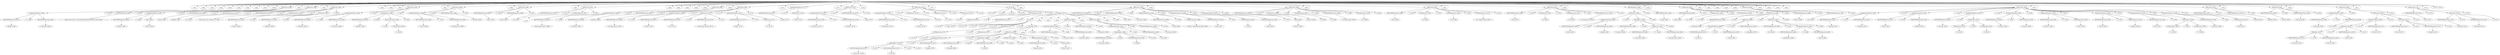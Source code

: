 digraph {

"Prog_44578"->"<
>44579";
"Prog_44578"->"<
>44580";
"Prog_44578"->"<
>44581";
"Prog_44578"->"<
>44582";
"Prog_44578"->"<
>44583";
"Prog_44578"->"<
>44584";
"Prog_44578"->"<
>44585";
"Prog_44578"->"<
>44586";
"Prog_44578"->"<
>44587";
"Prog_44578"->"<
>44588";
"Prog_44578"->"CallFunction_44589";
"CallFunction_44589"->"AssignmentOpetators_44590";
"AssignmentOpetators_44590"->"IDENTIFIERExpression_44591";
"IDENTIFIERExpression_44591"->"<datafile>44592";
"AssignmentOpetators_44590"->"<<->44593";
"AssignmentOpetators_44590"->"IDENTIFIERExpression_44594";
"IDENTIFIERExpression_44594"->"<read.table>44595";
"CallFunction_44589"->"<(>44596";
"CallFunction_44589"->"STRINGExpression_44597";
"STRINGExpression_44597"->"<http://www.uvm.edu/~dhowell/methods8/DataFiles/Tab18-10.dat>44598";
"CallFunction_44589"->"<,>44599";
"CallFunction_44589"->"AssignmentOpetators_44600";
"AssignmentOpetators_44600"->"IDENTIFIERExpression_44601";
"IDENTIFIERExpression_44601"->"<header>44602";
"AssignmentOpetators_44600"->"<=>44603";
"AssignmentOpetators_44600"->"TRUE_44604";
"TRUE_44604"->"<TRUE>44605";
"CallFunction_44589"->"<)>44606";
"Prog_44578"->"<
>44607";
"Prog_44578"->"CallFunction_44608";
"CallFunction_44608"->"IDENTIFIERExpression_44609";
"IDENTIFIERExpression_44609"->"<attach>44610";
"CallFunction_44608"->"<(>44611";
"CallFunction_44608"->"IDENTIFIERExpression_44612";
"IDENTIFIERExpression_44612"->"<datafile>44613";
"CallFunction_44608"->"<)>44614";
"Prog_44578"->"<
>44615";
"Prog_44578"->"CallFunction_44616";
"CallFunction_44616"->"IDENTIFIERExpression_44617";
"IDENTIFIERExpression_44617"->"<cat>44618";
"CallFunction_44616"->"<(>44619";
"CallFunction_44616"->"STRINGExpression_44620";
"STRINGExpression_44620"->"<The names of the variables are >44621";
"CallFunction_44616"->"<,>44622";
"CallFunction_44616"->"CallFunction_44623";
"CallFunction_44623"->"IDENTIFIERExpression_44624";
"IDENTIFIERExpression_44624"->"<names>44625";
"CallFunction_44623"->"<(>44626";
"CallFunction_44623"->"IDENTIFIERExpression_44627";
"IDENTIFIERExpression_44627"->"<datafile>44628";
"CallFunction_44623"->"<)>44629";
"CallFunction_44616"->"<)>44630";
"Prog_44578"->"<
>44631";
"Prog_44578"->"<
>44632";
"Prog_44578"->"<
>44633";
"Prog_44578"->"CallFunction_44634";
"CallFunction_44634"->"AssignmentOpetators_44635";
"AssignmentOpetators_44635"->"IDENTIFIERExpression_44636";
"IDENTIFIERExpression_44636"->"<newdata>44637";
"AssignmentOpetators_44635"->"<<->44638";
"AssignmentOpetators_44635"->"IDENTIFIERExpression_44639";
"IDENTIFIERExpression_44639"->"<as.matrix>44640";
"CallFunction_44634"->"<(>44641";
"CallFunction_44634"->"IndexingBasic_44642";
"IndexingBasic_44642"->"IDENTIFIERExpression_44643";
"IDENTIFIERExpression_44643"->"<datafile>44644";
"IndexingBasic_44642"->"<[>44645";
"IndexingBasic_44642"->"MinusOrPlusUnary_44646";
"MinusOrPlusUnary_44646"->"<->44647";
"MinusOrPlusUnary_44646"->"INTExpression_44648";
"INTExpression_44648"->"<1>44649";
"IndexingBasic_44642"->"<]>44650";
"CallFunction_44634"->"<)>44651";
"Prog_44578"->"<
>44652";
"Prog_44578"->"CallFunction_44653";
"CallFunction_44653"->"AssignmentOpetators_44654";
"AssignmentOpetators_44654"->"IDENTIFIERExpression_44655";
"IDENTIFIERExpression_44655"->"<result>44656";
"AssignmentOpetators_44654"->"<<->44657";
"AssignmentOpetators_44654"->"IDENTIFIERExpression_44658";
"IDENTIFIERExpression_44658"->"<friedman.test>44659";
"CallFunction_44653"->"<(>44660";
"CallFunction_44653"->"IDENTIFIERExpression_44661";
"IDENTIFIERExpression_44661"->"<newdata>44662";
"CallFunction_44653"->"<)>44663";
"Prog_44578"->"<
>44664";
"Prog_44578"->"CallFunction_44665";
"CallFunction_44665"->"IDENTIFIERExpression_44666";
"IDENTIFIERExpression_44666"->"<print>44667";
"CallFunction_44665"->"<(>44668";
"CallFunction_44665"->"IDENTIFIERExpression_44669";
"IDENTIFIERExpression_44669"->"<result>44670";
"CallFunction_44665"->"<)>44671";
"Prog_44578"->"<
>44672";
"Prog_44578"->"CallFunction_44673";
"CallFunction_44673"->"IDENTIFIERExpression_44674";
"IDENTIFIERExpression_44674"->"<cat>44675";
"CallFunction_44673"->"<(>44676";
"CallFunction_44673"->"STRINGExpression_44677";
"STRINGExpression_44677"->"<\n\n>44678";
"CallFunction_44673"->"<)>44679";
"Prog_44578"->"<
>44680";
"Prog_44578"->"<
>44681";
"Prog_44578"->"<
>44682";
"Prog_44578"->"<
>44683";
"Prog_44578"->"<
>44684";
"Prog_44578"->"CallFunction_44685";
"CallFunction_44685"->"AssignmentOpetators_44686";
"AssignmentOpetators_44686"->"IDENTIFIERExpression_44687";
"IDENTIFIERExpression_44687"->"<mean.samp.columns>44688";
"AssignmentOpetators_44686"->"<<->44689";
"AssignmentOpetators_44686"->"IDENTIFIERExpression_44690";
"IDENTIFIERExpression_44690"->"<colMeans>44691";
"CallFunction_44685"->"<(>44692";
"CallFunction_44685"->"IDENTIFIERExpression_44693";
"IDENTIFIERExpression_44693"->"<newdata>44694";
"CallFunction_44685"->"<)>44695";
"Prog_44578"->"<
>44696";
"Prog_44578"->"CallFunction_44697";
"CallFunction_44697"->"AssignmentOpetators_44698";
"AssignmentOpetators_44698"->"IDENTIFIERExpression_44699";
"IDENTIFIERExpression_44699"->"<var.samp.means>44700";
"AssignmentOpetators_44698"->"<<->44701";
"AssignmentOpetators_44698"->"IDENTIFIERExpression_44702";
"IDENTIFIERExpression_44702"->"<round>44703";
"CallFunction_44697"->"<(>44704";
"CallFunction_44697"->"CallFunction_44705";
"CallFunction_44705"->"IDENTIFIERExpression_44706";
"IDENTIFIERExpression_44706"->"<var>44707";
"CallFunction_44705"->"<(>44708";
"CallFunction_44705"->"IDENTIFIERExpression_44709";
"IDENTIFIERExpression_44709"->"<mean.samp.columns>44710";
"CallFunction_44705"->"<)>44711";
"CallFunction_44697"->"<,>44712";
"CallFunction_44697"->"AssignmentOpetators_44713";
"AssignmentOpetators_44713"->"IDENTIFIERExpression_44714";
"IDENTIFIERExpression_44714"->"<digits>44715";
"AssignmentOpetators_44713"->"<=>44716";
"AssignmentOpetators_44713"->"INTExpression_44717";
"INTExpression_44717"->"<2>44718";
"CallFunction_44697"->"<)>44719";
"Prog_44578"->"<
>44720";
"Prog_44578"->"AssignmentOpetators_44721";
"AssignmentOpetators_44721"->"IDENTIFIERExpression_44722";
"IDENTIFIERExpression_44722"->"<nreps>44723";
"AssignmentOpetators_44721"->"<=>44724";
"AssignmentOpetators_44721"->"INTExpression_44725";
"INTExpression_44725"->"<10000>44726";
"Prog_44578"->"<
>44727";
"Prog_44578"->"CallFunction_44728";
"CallFunction_44728"->"AssignmentOpetators_44729";
"AssignmentOpetators_44729"->"IDENTIFIERExpression_44730";
"IDENTIFIERExpression_44730"->"<var.means>44731";
"AssignmentOpetators_44729"->"<<->44732";
"AssignmentOpetators_44729"->"IDENTIFIERExpression_44733";
"IDENTIFIERExpression_44733"->"<numeric>44734";
"CallFunction_44728"->"<(>44735";
"CallFunction_44728"->"IDENTIFIERExpression_44736";
"IDENTIFIERExpression_44736"->"<nreps>44737";
"CallFunction_44728"->"<)>44738";
"Prog_44578"->"<
>44739";
"Prog_44578"->"CallFunction_44740";
"CallFunction_44740"->"AssignmentOpetators_44741";
"AssignmentOpetators_44741"->"IDENTIFIERExpression_44742";
"IDENTIFIERExpression_44742"->"<newmatrix>44743";
"AssignmentOpetators_44741"->"<<->44744";
"AssignmentOpetators_44741"->"IDENTIFIERExpression_44745";
"IDENTIFIERExpression_44745"->"<matrix>44746";
"CallFunction_44740"->"<(>44747";
"CallFunction_44740"->"INTExpression_44748";
"INTExpression_44748"->"<0>44749";
"CallFunction_44740"->"<,>44750";
"CallFunction_44740"->"INTExpression_44751";
"INTExpression_44751"->"<17>44752";
"CallFunction_44740"->"<,>44753";
"CallFunction_44740"->"INTExpression_44754";
"INTExpression_44754"->"<3>44755";
"CallFunction_44740"->"<)>44756";
"Prog_44578"->"<
>44757";
"Prog_44578"->"For_44758";
"For_44758"->"<for>44759";
"For_44758"->"<(>44760";
"For_44758"->"<i>44761";
"For_44758"->"<in>44762";
"For_44758"->"ColonOperator_44763";
"ColonOperator_44763"->"INTExpression_44764";
"INTExpression_44764"->"<1>44765";
"ColonOperator_44763"->"<:>44766";
"ColonOperator_44763"->"IDENTIFIERExpression_44767";
"IDENTIFIERExpression_44767"->"<nreps>44768";
"For_44758"->"<)>44769";
"For_44758"->"Compound_44770";
"Compound_44770"->"<{>44771";
"Compound_44770"->"For_44772";
"For_44772"->"<for>44773";
"For_44772"->"<(>44774";
"For_44772"->"<j>44775";
"For_44772"->"<in>44776";
"For_44772"->"ColonOperator_44777";
"ColonOperator_44777"->"INTExpression_44778";
"INTExpression_44778"->"<1>44779";
"ColonOperator_44777"->"<:>44780";
"ColonOperator_44777"->"INTExpression_44781";
"INTExpression_44781"->"<17>44782";
"For_44772"->"<)>44783";
"For_44772"->"Compound_44784";
"Compound_44784"->"<{>44785";
"Compound_44784"->"CallFunction_44786";
"CallFunction_44786"->"AssignmentOpetators_44787";
"AssignmentOpetators_44787"->"IndexingBasic_44788";
"IndexingBasic_44788"->"IDENTIFIERExpression_44789";
"IDENTIFIERExpression_44789"->"<newmatrix>44790";
"IndexingBasic_44788"->"<[>44791";
"IndexingBasic_44788"->"IDENTIFIERExpression_44792";
"IDENTIFIERExpression_44792"->"<j>44793";
"IndexingBasic_44788"->"<,>44794";
"IndexingBasic_44788"->"<]>44795";
"AssignmentOpetators_44787"->"<<->44796";
"AssignmentOpetators_44787"->"IDENTIFIERExpression_44797";
"IDENTIFIERExpression_44797"->"<sample>44798";
"CallFunction_44786"->"<(>44799";
"CallFunction_44786"->"IndexingBasic_44800";
"IndexingBasic_44800"->"IDENTIFIERExpression_44801";
"IDENTIFIERExpression_44801"->"<newdata>44802";
"IndexingBasic_44800"->"<[>44803";
"IndexingBasic_44800"->"IDENTIFIERExpression_44804";
"IDENTIFIERExpression_44804"->"<j>44805";
"IndexingBasic_44800"->"<,>44806";
"IndexingBasic_44800"->"<]>44807";
"CallFunction_44786"->"<,>44808";
"CallFunction_44786"->"INTExpression_44809";
"INTExpression_44809"->"<3>44810";
"CallFunction_44786"->"<,>44811";
"CallFunction_44786"->"AssignmentOpetators_44812";
"AssignmentOpetators_44812"->"IDENTIFIERExpression_44813";
"IDENTIFIERExpression_44813"->"<replace>44814";
"AssignmentOpetators_44812"->"<=>44815";
"AssignmentOpetators_44812"->"FALSE_44816";
"FALSE_44816"->"<FALSE>44817";
"CallFunction_44786"->"<)>44818";
"Compound_44784"->"<
>44819";
"Compound_44784"->"<}>44820";
"Compound_44770"->"<
>44821";
"Compound_44770"->"<
>44822";
"Compound_44770"->"<
>44823";
"Compound_44770"->"CallFunction_44824";
"CallFunction_44824"->"AssignmentOpetators_44825";
"AssignmentOpetators_44825"->"IDENTIFIERExpression_44826";
"IDENTIFIERExpression_44826"->"<col.means>44827";
"AssignmentOpetators_44825"->"<<->44828";
"AssignmentOpetators_44825"->"IDENTIFIERExpression_44829";
"IDENTIFIERExpression_44829"->"<colMeans>44830";
"CallFunction_44824"->"<(>44831";
"CallFunction_44824"->"IDENTIFIERExpression_44832";
"IDENTIFIERExpression_44832"->"<newmatrix>44833";
"CallFunction_44824"->"<)>44834";
"Compound_44770"->"<
>44835";
"Compound_44770"->"CallFunction_44836";
"CallFunction_44836"->"AssignmentOpetators_44837";
"AssignmentOpetators_44837"->"IndexingBasic_44838";
"IndexingBasic_44838"->"IDENTIFIERExpression_44839";
"IDENTIFIERExpression_44839"->"<var.means>44840";
"IndexingBasic_44838"->"<[>44841";
"IndexingBasic_44838"->"IDENTIFIERExpression_44842";
"IDENTIFIERExpression_44842"->"<i>44843";
"IndexingBasic_44838"->"<]>44844";
"AssignmentOpetators_44837"->"<<->44845";
"AssignmentOpetators_44837"->"IDENTIFIERExpression_44846";
"IDENTIFIERExpression_44846"->"<var>44847";
"CallFunction_44836"->"<(>44848";
"CallFunction_44836"->"IDENTIFIERExpression_44849";
"IDENTIFIERExpression_44849"->"<col.means>44850";
"CallFunction_44836"->"<)>44851";
"Compound_44770"->"<
>44852";
"Compound_44770"->"<}>44853";
"Prog_44578"->"<
>44854";
"Prog_44578"->"CallFunction_44855";
"CallFunction_44855"->"IDENTIFIERExpression_44856";
"IDENTIFIERExpression_44856"->"<hist>44857";
"CallFunction_44855"->"<(>44858";
"CallFunction_44855"->"IDENTIFIERExpression_44859";
"IDENTIFIERExpression_44859"->"<var.means>44860";
"CallFunction_44855"->"<,>44861";
"CallFunction_44855"->"AssignmentOpetators_44862";
"AssignmentOpetators_44862"->"IDENTIFIERExpression_44863";
"IDENTIFIERExpression_44863"->"<xlab>44864";
"AssignmentOpetators_44862"->"<=>44865";
"AssignmentOpetators_44862"->"STRINGExpression_44866";
"STRINGExpression_44866"->"<Variance of Randomized Means>44867";
"CallFunction_44855"->"<,>44868";
"CallFunction_44855"->"AssignmentOpetators_44869";
"AssignmentOpetators_44869"->"IDENTIFIERExpression_44870";
"IDENTIFIERExpression_44870"->"<main>44871";
"AssignmentOpetators_44869"->"<=>44872";
"AssignmentOpetators_44869"->"STRINGExpression_44873";
"STRINGExpression_44873"->"<>44874";
"CallFunction_44855"->"<,>44875";
"CallFunction_44855"->"AssignmentOpetators_44876";
"AssignmentOpetators_44876"->"IDENTIFIERExpression_44877";
"IDENTIFIERExpression_44877"->"<freq>44878";
"AssignmentOpetators_44876"->"<=>44879";
"AssignmentOpetators_44876"->"FALSE_44880";
"FALSE_44880"->"<FALSE>44881";
"CallFunction_44855"->"<)>44882";
"Prog_44578"->"<
>44883";
"Prog_44578"->"CallFunction_44884";
"CallFunction_44884"->"IDENTIFIERExpression_44885";
"IDENTIFIERExpression_44885"->"<arrows>44886";
"CallFunction_44884"->"<(>44887";
"CallFunction_44884"->"INTExpression_44888";
"INTExpression_44888"->"<8>44889";
"CallFunction_44884"->"<,>44890";
"CallFunction_44884"->"FLOATExpression_44891";
"FLOATExpression_44891"->"<.3>44892";
"CallFunction_44884"->"<,>44893";
"CallFunction_44884"->"IDENTIFIERExpression_44894";
"IDENTIFIERExpression_44894"->"<var.samp.means>44895";
"CallFunction_44884"->"<,>44896";
"CallFunction_44884"->"FLOATExpression_44897";
"FLOATExpression_44897"->"<.05>44898";
"CallFunction_44884"->"<)>44899";
"Prog_44578"->"<
>44900";
"Prog_44578"->"CallFunction_44901";
"CallFunction_44901"->"IDENTIFIERExpression_44902";
"IDENTIFIERExpression_44902"->"<text>44903";
"CallFunction_44901"->"<(>44904";
"CallFunction_44901"->"INTExpression_44905";
"INTExpression_44905"->"<8>44906";
"CallFunction_44901"->"<,>44907";
"CallFunction_44901"->"FLOATExpression_44908";
"FLOATExpression_44908"->"<.33>44909";
"CallFunction_44901"->"<,>44910";
"CallFunction_44901"->"STRINGExpression_44911";
"STRINGExpression_44911"->"<Var. Sample Means>44912";
"CallFunction_44901"->"<)>44913";
"Prog_44578"->"<
>44914";
"Prog_44578"->"CallFunction_44915";
"CallFunction_44915"->"IDENTIFIERExpression_44916";
"IDENTIFIERExpression_44916"->"<text>44917";
"CallFunction_44915"->"<(>44918";
"CallFunction_44915"->"INTExpression_44919";
"INTExpression_44919"->"<8>44920";
"CallFunction_44915"->"<,>44921";
"CallFunction_44915"->"FLOATExpression_44922";
"FLOATExpression_44922"->"<.29>44923";
"CallFunction_44915"->"<,>44924";
"CallFunction_44915"->"IDENTIFIERExpression_44925";
"IDENTIFIERExpression_44925"->"<var.samp.means>44926";
"CallFunction_44915"->"<)>44927";
"Prog_44578"->"<
>44928";
"Prog_44578"->"MultOrDivBinary_44929";
"MultOrDivBinary_44929"->"CallFunction_44930";
"CallFunction_44930"->"AssignmentOpetators_44931";
"AssignmentOpetators_44931"->"IDENTIFIERExpression_44932";
"IDENTIFIERExpression_44932"->"<prob>44933";
"AssignmentOpetators_44931"->"<<->44934";
"AssignmentOpetators_44931"->"IDENTIFIERExpression_44935";
"IDENTIFIERExpression_44935"->"<length>44936";
"CallFunction_44930"->"<(>44937";
"CallFunction_44930"->"IndexingBasic_44938";
"IndexingBasic_44938"->"IDENTIFIERExpression_44939";
"IDENTIFIERExpression_44939"->"<var.means>44940";
"IndexingBasic_44938"->"<[>44941";
"IndexingBasic_44938"->"Comparisons_44942";
"Comparisons_44942"->"IDENTIFIERExpression_44943";
"IDENTIFIERExpression_44943"->"<var.means>44944";
"Comparisons_44942"->"<>=>44945";
"Comparisons_44942"->"IDENTIFIERExpression_44946";
"IDENTIFIERExpression_44946"->"<var.samp.means>44947";
"IndexingBasic_44938"->"<]>44948";
"CallFunction_44930"->"<)>44949";
"MultOrDivBinary_44929"->"</>44950";
"MultOrDivBinary_44929"->"IDENTIFIERExpression_44951";
"IDENTIFIERExpression_44951"->"<nreps>44952";
"Prog_44578"->"<
>44953";
"Prog_44578"->"CallFunction_44954";
"CallFunction_44954"->"IDENTIFIERExpression_44955";
"IDENTIFIERExpression_44955"->"<text>44956";
"CallFunction_44954"->"<(>44957";
"CallFunction_44954"->"INTExpression_44958";
"INTExpression_44958"->"<10>44959";
"CallFunction_44954"->"<,>44960";
"CallFunction_44954"->"FLOATExpression_44961";
"FLOATExpression_44961"->"<.10>44962";
"CallFunction_44954"->"<,>44963";
"CallFunction_44954"->"CallFunction_44964";
"CallFunction_44964"->"IDENTIFIERExpression_44965";
"IDENTIFIERExpression_44965"->"<substitute>44966";
"CallFunction_44964"->"<(>44967";
"CallFunction_44964"->"Comparisons_44968";
"Comparisons_44968"->"MinusOrPlusBinary_44969";
"MinusOrPlusBinary_44969"->"IDENTIFIERExpression_44970";
"IDENTIFIERExpression_44970"->"<p>44971";
"MinusOrPlusBinary_44969"->"<->44972";
"MinusOrPlusBinary_44969"->"IDENTIFIERExpression_44973";
"IDENTIFIERExpression_44973"->"<value>44974";
"Comparisons_44968"->"<==>44975";
"Comparisons_44968"->"IDENTIFIERExpression_44976";
"IDENTIFIERExpression_44976"->"<probability>44977";
"CallFunction_44964"->"<,>44978";
"CallFunction_44964"->"CallFunction_44979";
"CallFunction_44979"->"IDENTIFIERExpression_44980";
"IDENTIFIERExpression_44980"->"<list>44981";
"CallFunction_44979"->"<(>44982";
"CallFunction_44979"->"AssignmentOpetators_44983";
"AssignmentOpetators_44983"->"IDENTIFIERExpression_44984";
"IDENTIFIERExpression_44984"->"<probability>44985";
"AssignmentOpetators_44983"->"<=>44986";
"AssignmentOpetators_44983"->"IDENTIFIERExpression_44987";
"IDENTIFIERExpression_44987"->"<prob>44988";
"CallFunction_44979"->"<)>44989";
"CallFunction_44964"->"<)>44990";
"CallFunction_44954"->"<)>44991";
"Prog_44578"->"<
>44992";
"Prog_44578"->"<
>44993";
"Prog_44578"->"<
>44994";
"Prog_44578"->"<
>44995";
"Prog_44578"->"<
>44996";
"Prog_44578"->"CallFunction_44997";
"CallFunction_44997"->"IDENTIFIERExpression_44998";
"IDENTIFIERExpression_44998"->"<library>44999";
"CallFunction_44997"->"<(>45000";
"CallFunction_44997"->"IDENTIFIERExpression_45001";
"IDENTIFIERExpression_45001"->"<car>45002";
"CallFunction_44997"->"<)>45003";
"Prog_44578"->"<
>45004";
"Prog_44578"->"<
>45005";
"Prog_44578"->"<
>45006";
"Prog_44578"->"<
>45007";
"Prog_44578"->"CallFunction_45008";
"CallFunction_45008"->"AssignmentOpetators_45009";
"AssignmentOpetators_45009"->"IDENTIFIERExpression_45010";
"IDENTIFIERExpression_45010"->"<datLong>45011";
"AssignmentOpetators_45009"->"<<->45012";
"AssignmentOpetators_45009"->"IDENTIFIERExpression_45013";
"IDENTIFIERExpression_45013"->"<reshape>45014";
"CallFunction_45008"->"<(>45015";
"CallFunction_45008"->"AssignmentOpetators_45016";
"AssignmentOpetators_45016"->"IDENTIFIERExpression_45017";
"IDENTIFIERExpression_45017"->"<data>45018";
"AssignmentOpetators_45016"->"<=>45019";
"AssignmentOpetators_45016"->"IDENTIFIERExpression_45020";
"IDENTIFIERExpression_45020"->"<datafile>45021";
"CallFunction_45008"->"<,>45022";
"CallFunction_45008"->"AssignmentOpetators_45023";
"AssignmentOpetators_45023"->"IDENTIFIERExpression_45024";
"IDENTIFIERExpression_45024"->"<varying>45025";
"AssignmentOpetators_45023"->"<=>45026";
"AssignmentOpetators_45023"->"ColonOperator_45027";
"ColonOperator_45027"->"INTExpression_45028";
"INTExpression_45028"->"<2>45029";
"ColonOperator_45027"->"<:>45030";
"ColonOperator_45027"->"INTExpression_45031";
"INTExpression_45031"->"<4>45032";
"CallFunction_45008"->"<,>45033";
"CallFunction_45008"->"AssignmentOpetators_45034";
"AssignmentOpetators_45034"->"IDENTIFIERExpression_45035";
"IDENTIFIERExpression_45035"->"<v.names>45036";
"AssignmentOpetators_45034"->"<=>45037";
"AssignmentOpetators_45034"->"STRINGExpression_45038";
"STRINGExpression_45038"->"<outcome>45039";
"CallFunction_45008"->"<,>45040";
"CallFunction_45008"->"AssignmentOpetators_45041";
"AssignmentOpetators_45041"->"IDENTIFIERExpression_45042";
"IDENTIFIERExpression_45042"->"<timevar>45043";
"AssignmentOpetators_45041"->"<=>45044";
"AssignmentOpetators_45041"->"STRINGExpression_45045";
"STRINGExpression_45045"->"<time>45046";
"CallFunction_45008"->"<,>45047";
"CallFunction_45008"->"AssignmentOpetators_45048";
"AssignmentOpetators_45048"->"IDENTIFIERExpression_45049";
"IDENTIFIERExpression_45049"->"<idvar>45050";
"AssignmentOpetators_45048"->"<=>45051";
"AssignmentOpetators_45048"->"STRINGExpression_45052";
"STRINGExpression_45052"->"<Subject>45053";
"CallFunction_45008"->"<,>45054";
"CallFunction_45008"->"AssignmentOpetators_45055";
"AssignmentOpetators_45055"->"IDENTIFIERExpression_45056";
"IDENTIFIERExpression_45056"->"<ids>45057";
"AssignmentOpetators_45055"->"<=>45058";
"AssignmentOpetators_45055"->"ColonOperator_45059";
"ColonOperator_45059"->"INTExpression_45060";
"INTExpression_45060"->"<1>45061";
"ColonOperator_45059"->"<:>45062";
"ColonOperator_45059"->"INTExpression_45063";
"INTExpression_45063"->"<17>45064";
"CallFunction_45008"->"<,>45065";
"CallFunction_45008"->"AssignmentOpetators_45066";
"AssignmentOpetators_45066"->"IDENTIFIERExpression_45067";
"IDENTIFIERExpression_45067"->"<direction>45068";
"AssignmentOpetators_45066"->"<=>45069";
"AssignmentOpetators_45066"->"STRINGExpression_45070";
"STRINGExpression_45070"->"<long>45071";
"CallFunction_45008"->"<)>45072";
"Prog_44578"->"<
>45073";
"Prog_44578"->"CallFunction_45074";
"CallFunction_45074"->"IDENTIFIERExpression_45075";
"IDENTIFIERExpression_45075"->"<detach>45076";
"CallFunction_45074"->"<(>45077";
"CallFunction_45074"->"IDENTIFIERExpression_45078";
"IDENTIFIERExpression_45078"->"<datafile>45079";
"CallFunction_45074"->"<)>45080";
"Prog_44578"->"<
>45081";
"Prog_44578"->"CallFunction_45082";
"CallFunction_45082"->"IDENTIFIERExpression_45083";
"IDENTIFIERExpression_45083"->"<attach>45084";
"CallFunction_45082"->"<(>45085";
"CallFunction_45082"->"IDENTIFIERExpression_45086";
"IDENTIFIERExpression_45086"->"<datLong>45087";
"CallFunction_45082"->"<)>45088";
"Prog_44578"->"<
>45089";
"Prog_44578"->"CallFunction_45090";
"CallFunction_45090"->"AssignmentOpetators_45091";
"AssignmentOpetators_45091"->"IDENTIFIERExpression_45092";
"IDENTIFIERExpression_45092"->"<aov.model>45093";
"AssignmentOpetators_45091"->"<<->45094";
"AssignmentOpetators_45091"->"IDENTIFIERExpression_45095";
"IDENTIFIERExpression_45095"->"<aov>45096";
"CallFunction_45090"->"<(>45097";
"CallFunction_45090"->"CallFunction_45098";
"CallFunction_45098"->"MinusOrPlusBinary_45099";
"MinusOrPlusBinary_45099"->"CallFunction_45100";
"CallFunction_45100"->"TildeBinary_45101";
"TildeBinary_45101"->"IDENTIFIERExpression_45102";
"IDENTIFIERExpression_45102"->"<outcome>45103";
"TildeBinary_45101"->"<~>45104";
"TildeBinary_45101"->"IDENTIFIERExpression_45105";
"IDENTIFIERExpression_45105"->"<factor>45106";
"CallFunction_45100"->"<(>45107";
"CallFunction_45100"->"IDENTIFIERExpression_45108";
"IDENTIFIERExpression_45108"->"<time>45109";
"CallFunction_45100"->"<)>45110";
"MinusOrPlusBinary_45099"->"<+>45111";
"MinusOrPlusBinary_45099"->"IDENTIFIERExpression_45112";
"IDENTIFIERExpression_45112"->"<Error>45113";
"CallFunction_45098"->"<(>45114";
"CallFunction_45098"->"CallFunction_45115";
"CallFunction_45115"->"IDENTIFIERExpression_45116";
"IDENTIFIERExpression_45116"->"<factor>45117";
"CallFunction_45115"->"<(>45118";
"CallFunction_45115"->"IDENTIFIERExpression_45119";
"IDENTIFIERExpression_45119"->"<Subject>45120";
"CallFunction_45115"->"<)>45121";
"CallFunction_45098"->"<)>45122";
"CallFunction_45090"->"<)>45123";
"Prog_44578"->"<
>45124";
"Prog_44578"->"CallFunction_45125";
"CallFunction_45125"->"IDENTIFIERExpression_45126";
"IDENTIFIERExpression_45126"->"<print>45127";
"CallFunction_45125"->"<(>45128";
"CallFunction_45125"->"CallFunction_45129";
"CallFunction_45129"->"IDENTIFIERExpression_45130";
"IDENTIFIERExpression_45130"->"<summary>45131";
"CallFunction_45129"->"<(>45132";
"CallFunction_45129"->"IDENTIFIERExpression_45133";
"IDENTIFIERExpression_45133"->"<aov.model>45134";
"CallFunction_45129"->"<)>45135";
"CallFunction_45125"->"<)>45136";
"Prog_44578"->"<
>45137";
"Prog_44578"->"<<EOF>>45138";
}
